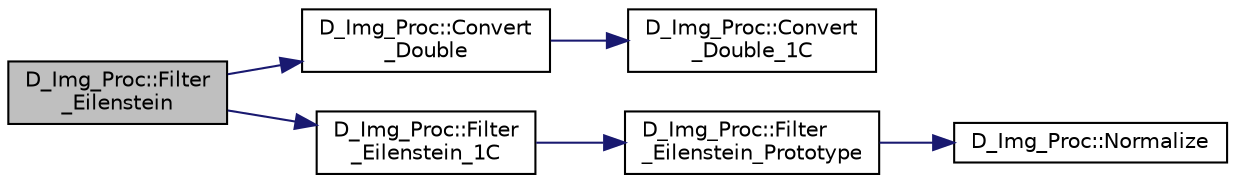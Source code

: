digraph "D_Img_Proc::Filter_Eilenstein"
{
 // LATEX_PDF_SIZE
  edge [fontname="Helvetica",fontsize="10",labelfontname="Helvetica",labelfontsize="10"];
  node [fontname="Helvetica",fontsize="10",shape=record];
  rankdir="LR";
  Node1 [label="D_Img_Proc::Filter\l_Eilenstein",height=0.2,width=0.4,color="black", fillcolor="grey75", style="filled", fontcolor="black",tooltip=" "];
  Node1 -> Node2 [color="midnightblue",fontsize="10",style="solid"];
  Node2 [label="D_Img_Proc::Convert\l_Double",height=0.2,width=0.4,color="black", fillcolor="white", style="filled",URL="$class_d___img___proc.html#a7b5ab7e8eef3ccccfc105f02f0e1ed7e",tooltip=" "];
  Node2 -> Node3 [color="midnightblue",fontsize="10",style="solid"];
  Node3 [label="D_Img_Proc::Convert\l_Double_1C",height=0.2,width=0.4,color="black", fillcolor="white", style="filled",URL="$class_d___img___proc.html#a93d59306a4eb6cdd9eae2b1ea10f4cc8",tooltip=" "];
  Node1 -> Node4 [color="midnightblue",fontsize="10",style="solid"];
  Node4 [label="D_Img_Proc::Filter\l_Eilenstein_1C",height=0.2,width=0.4,color="black", fillcolor="white", style="filled",URL="$class_d___img___proc.html#a28f69c5b063fc26742e25dda46332a0d",tooltip=" "];
  Node4 -> Node5 [color="midnightblue",fontsize="10",style="solid"];
  Node5 [label="D_Img_Proc::Filter\l_Eilenstein_Prototype",height=0.2,width=0.4,color="black", fillcolor="white", style="filled",URL="$class_d___img___proc.html#a8de0dd85e426fadfbf6ffd476447b06a",tooltip=" "];
  Node5 -> Node6 [color="midnightblue",fontsize="10",style="solid"];
  Node6 [label="D_Img_Proc::Normalize",height=0.2,width=0.4,color="black", fillcolor="white", style="filled",URL="$class_d___img___proc.html#ad463a30742d0be5144327f1cb4508a57",tooltip=" "];
}

